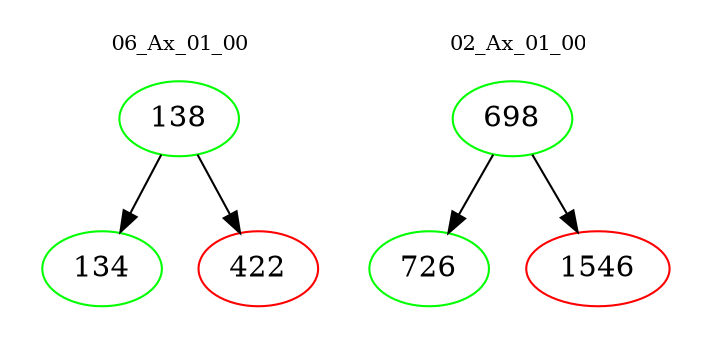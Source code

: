 digraph{
subgraph cluster_0 {
color = white
label = "06_Ax_01_00";
fontsize=10;
T0_138 [label="138", color="green"]
T0_138 -> T0_134 [color="black"]
T0_134 [label="134", color="green"]
T0_138 -> T0_422 [color="black"]
T0_422 [label="422", color="red"]
}
subgraph cluster_1 {
color = white
label = "02_Ax_01_00";
fontsize=10;
T1_698 [label="698", color="green"]
T1_698 -> T1_726 [color="black"]
T1_726 [label="726", color="green"]
T1_698 -> T1_1546 [color="black"]
T1_1546 [label="1546", color="red"]
}
}
